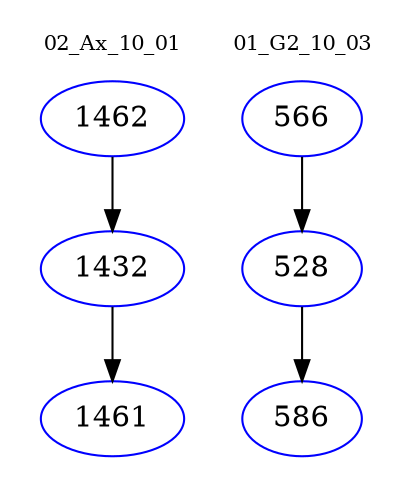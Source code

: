 digraph{
subgraph cluster_0 {
color = white
label = "02_Ax_10_01";
fontsize=10;
T0_1462 [label="1462", color="blue"]
T0_1462 -> T0_1432 [color="black"]
T0_1432 [label="1432", color="blue"]
T0_1432 -> T0_1461 [color="black"]
T0_1461 [label="1461", color="blue"]
}
subgraph cluster_1 {
color = white
label = "01_G2_10_03";
fontsize=10;
T1_566 [label="566", color="blue"]
T1_566 -> T1_528 [color="black"]
T1_528 [label="528", color="blue"]
T1_528 -> T1_586 [color="black"]
T1_586 [label="586", color="blue"]
}
}
